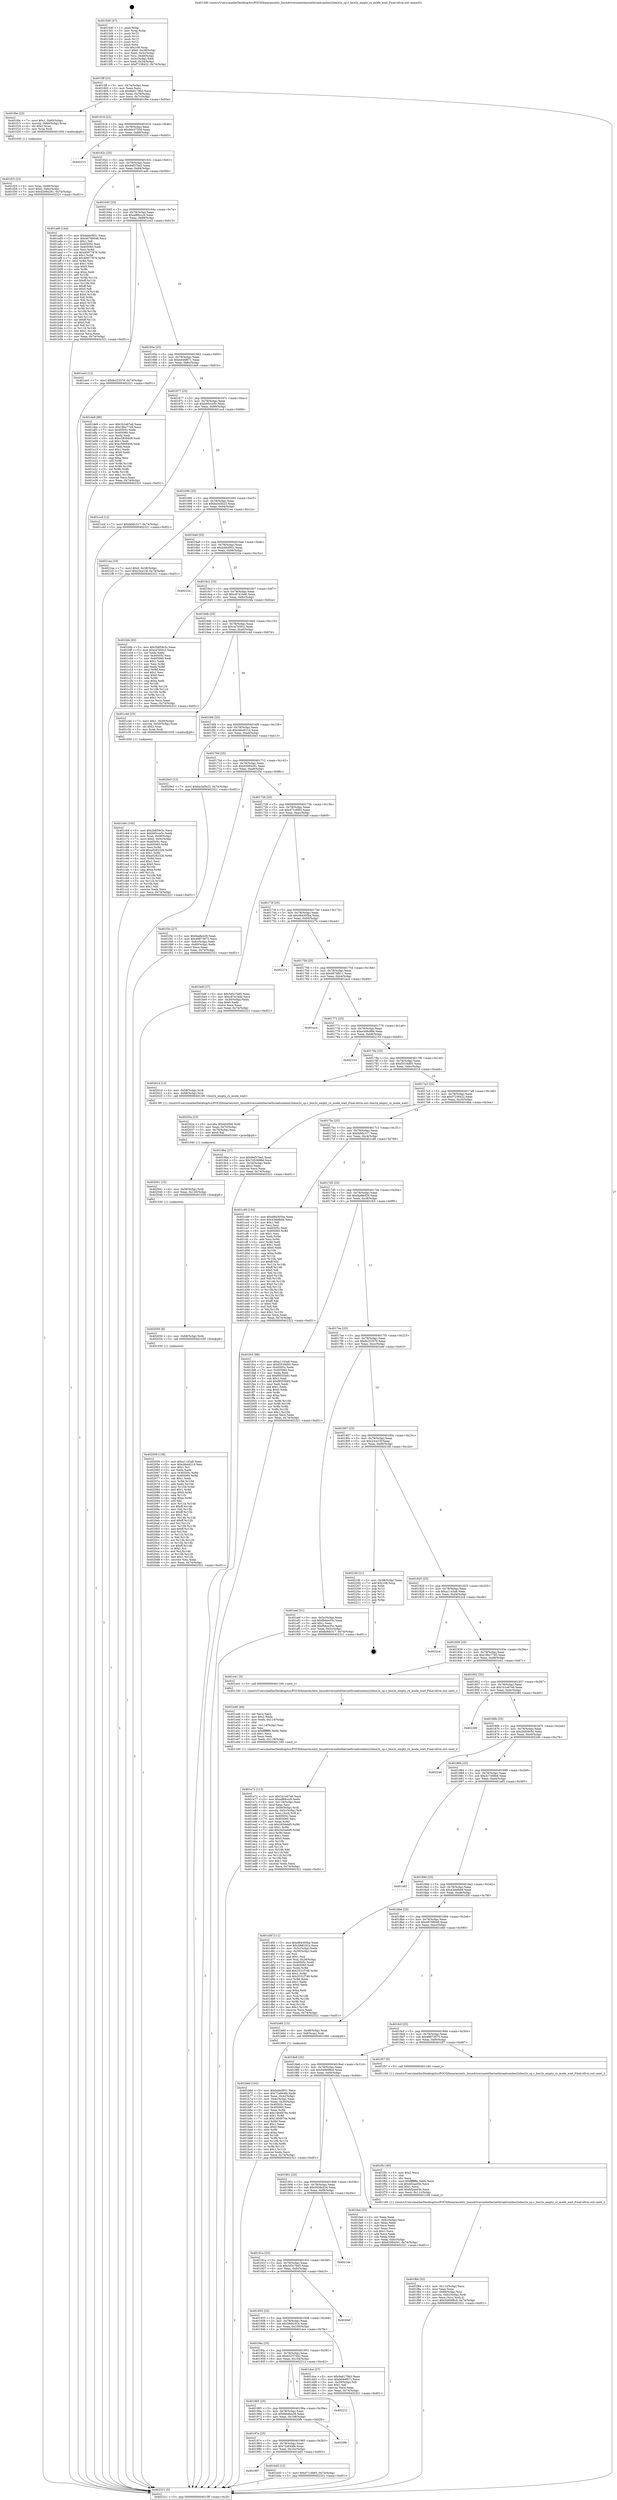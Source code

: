 digraph "0x4015d0" {
  label = "0x4015d0 (/mnt/c/Users/mathe/Desktop/tcc/POCII/binaries/extr_linuxdriversnetethernetbroadcombnx2xbnx2x_sp.c_bnx2x_empty_rx_mode_wait_Final-ollvm.out::main(0))"
  labelloc = "t"
  node[shape=record]

  Entry [label="",width=0.3,height=0.3,shape=circle,fillcolor=black,style=filled]
  "0x4015ff" [label="{
     0x4015ff [23]\l
     | [instrs]\l
     &nbsp;&nbsp;0x4015ff \<+3\>: mov -0x74(%rbp),%eax\l
     &nbsp;&nbsp;0x401602 \<+2\>: mov %eax,%ecx\l
     &nbsp;&nbsp;0x401604 \<+6\>: sub $0x9a6179b3,%ecx\l
     &nbsp;&nbsp;0x40160a \<+3\>: mov %eax,-0x78(%rbp)\l
     &nbsp;&nbsp;0x40160d \<+3\>: mov %ecx,-0x7c(%rbp)\l
     &nbsp;&nbsp;0x401610 \<+6\>: je 0000000000401f0e \<main+0x93e\>\l
  }"]
  "0x401f0e" [label="{
     0x401f0e [23]\l
     | [instrs]\l
     &nbsp;&nbsp;0x401f0e \<+7\>: movl $0x1,-0x60(%rbp)\l
     &nbsp;&nbsp;0x401f15 \<+4\>: movslq -0x60(%rbp),%rax\l
     &nbsp;&nbsp;0x401f19 \<+4\>: shl $0x2,%rax\l
     &nbsp;&nbsp;0x401f1d \<+3\>: mov %rax,%rdi\l
     &nbsp;&nbsp;0x401f20 \<+5\>: call 0000000000401050 \<malloc@plt\>\l
     | [calls]\l
     &nbsp;&nbsp;0x401050 \{1\} (unknown)\l
  }"]
  "0x401616" [label="{
     0x401616 [22]\l
     | [instrs]\l
     &nbsp;&nbsp;0x401616 \<+5\>: jmp 000000000040161b \<main+0x4b\>\l
     &nbsp;&nbsp;0x40161b \<+3\>: mov -0x78(%rbp),%eax\l
     &nbsp;&nbsp;0x40161e \<+5\>: sub $0x9dc57359,%eax\l
     &nbsp;&nbsp;0x401623 \<+3\>: mov %eax,-0x80(%rbp)\l
     &nbsp;&nbsp;0x401626 \<+6\>: je 0000000000402315 \<main+0xd45\>\l
  }"]
  Exit [label="",width=0.3,height=0.3,shape=circle,fillcolor=black,style=filled,peripheries=2]
  "0x402315" [label="{
     0x402315\l
  }", style=dashed]
  "0x40162c" [label="{
     0x40162c [25]\l
     | [instrs]\l
     &nbsp;&nbsp;0x40162c \<+5\>: jmp 0000000000401631 \<main+0x61\>\l
     &nbsp;&nbsp;0x401631 \<+3\>: mov -0x78(%rbp),%eax\l
     &nbsp;&nbsp;0x401634 \<+5\>: sub $0x9ef37ba2,%eax\l
     &nbsp;&nbsp;0x401639 \<+6\>: mov %eax,-0x84(%rbp)\l
     &nbsp;&nbsp;0x40163f \<+6\>: je 0000000000401ad0 \<main+0x500\>\l
  }"]
  "0x402059" [label="{
     0x402059 [138]\l
     | [instrs]\l
     &nbsp;&nbsp;0x402059 \<+5\>: mov $0xa1143a8,%eax\l
     &nbsp;&nbsp;0x40205e \<+5\>: mov $0xcbbd421d,%esi\l
     &nbsp;&nbsp;0x402063 \<+2\>: mov $0x1,%cl\l
     &nbsp;&nbsp;0x402065 \<+2\>: xor %edx,%edx\l
     &nbsp;&nbsp;0x402067 \<+8\>: mov 0x40505c,%r8d\l
     &nbsp;&nbsp;0x40206f \<+8\>: mov 0x405060,%r9d\l
     &nbsp;&nbsp;0x402077 \<+3\>: sub $0x1,%edx\l
     &nbsp;&nbsp;0x40207a \<+3\>: mov %r8d,%r10d\l
     &nbsp;&nbsp;0x40207d \<+3\>: add %edx,%r10d\l
     &nbsp;&nbsp;0x402080 \<+4\>: imul %r10d,%r8d\l
     &nbsp;&nbsp;0x402084 \<+4\>: and $0x1,%r8d\l
     &nbsp;&nbsp;0x402088 \<+4\>: cmp $0x0,%r8d\l
     &nbsp;&nbsp;0x40208c \<+4\>: sete %r11b\l
     &nbsp;&nbsp;0x402090 \<+4\>: cmp $0xa,%r9d\l
     &nbsp;&nbsp;0x402094 \<+3\>: setl %bl\l
     &nbsp;&nbsp;0x402097 \<+3\>: mov %r11b,%r14b\l
     &nbsp;&nbsp;0x40209a \<+4\>: xor $0xff,%r14b\l
     &nbsp;&nbsp;0x40209e \<+3\>: mov %bl,%r15b\l
     &nbsp;&nbsp;0x4020a1 \<+4\>: xor $0xff,%r15b\l
     &nbsp;&nbsp;0x4020a5 \<+3\>: xor $0x1,%cl\l
     &nbsp;&nbsp;0x4020a8 \<+3\>: mov %r14b,%r12b\l
     &nbsp;&nbsp;0x4020ab \<+4\>: and $0xff,%r12b\l
     &nbsp;&nbsp;0x4020af \<+3\>: and %cl,%r11b\l
     &nbsp;&nbsp;0x4020b2 \<+3\>: mov %r15b,%r13b\l
     &nbsp;&nbsp;0x4020b5 \<+4\>: and $0xff,%r13b\l
     &nbsp;&nbsp;0x4020b9 \<+2\>: and %cl,%bl\l
     &nbsp;&nbsp;0x4020bb \<+3\>: or %r11b,%r12b\l
     &nbsp;&nbsp;0x4020be \<+3\>: or %bl,%r13b\l
     &nbsp;&nbsp;0x4020c1 \<+3\>: xor %r13b,%r12b\l
     &nbsp;&nbsp;0x4020c4 \<+3\>: or %r15b,%r14b\l
     &nbsp;&nbsp;0x4020c7 \<+4\>: xor $0xff,%r14b\l
     &nbsp;&nbsp;0x4020cb \<+3\>: or $0x1,%cl\l
     &nbsp;&nbsp;0x4020ce \<+3\>: and %cl,%r14b\l
     &nbsp;&nbsp;0x4020d1 \<+3\>: or %r14b,%r12b\l
     &nbsp;&nbsp;0x4020d4 \<+4\>: test $0x1,%r12b\l
     &nbsp;&nbsp;0x4020d8 \<+3\>: cmovne %esi,%eax\l
     &nbsp;&nbsp;0x4020db \<+3\>: mov %eax,-0x74(%rbp)\l
     &nbsp;&nbsp;0x4020de \<+5\>: jmp 0000000000402321 \<main+0xd51\>\l
  }"]
  "0x401ad0" [label="{
     0x401ad0 [144]\l
     | [instrs]\l
     &nbsp;&nbsp;0x401ad0 \<+5\>: mov $0xbddcf931,%eax\l
     &nbsp;&nbsp;0x401ad5 \<+5\>: mov $0x46708048,%ecx\l
     &nbsp;&nbsp;0x401ada \<+2\>: mov $0x1,%dl\l
     &nbsp;&nbsp;0x401adc \<+7\>: mov 0x40505c,%esi\l
     &nbsp;&nbsp;0x401ae3 \<+7\>: mov 0x405060,%edi\l
     &nbsp;&nbsp;0x401aea \<+3\>: mov %esi,%r8d\l
     &nbsp;&nbsp;0x401aed \<+7\>: sub $0x40977876,%r8d\l
     &nbsp;&nbsp;0x401af4 \<+4\>: sub $0x1,%r8d\l
     &nbsp;&nbsp;0x401af8 \<+7\>: add $0x40977876,%r8d\l
     &nbsp;&nbsp;0x401aff \<+4\>: imul %r8d,%esi\l
     &nbsp;&nbsp;0x401b03 \<+3\>: and $0x1,%esi\l
     &nbsp;&nbsp;0x401b06 \<+3\>: cmp $0x0,%esi\l
     &nbsp;&nbsp;0x401b09 \<+4\>: sete %r9b\l
     &nbsp;&nbsp;0x401b0d \<+3\>: cmp $0xa,%edi\l
     &nbsp;&nbsp;0x401b10 \<+4\>: setl %r10b\l
     &nbsp;&nbsp;0x401b14 \<+3\>: mov %r9b,%r11b\l
     &nbsp;&nbsp;0x401b17 \<+4\>: xor $0xff,%r11b\l
     &nbsp;&nbsp;0x401b1b \<+3\>: mov %r10b,%bl\l
     &nbsp;&nbsp;0x401b1e \<+3\>: xor $0xff,%bl\l
     &nbsp;&nbsp;0x401b21 \<+3\>: xor $0x0,%dl\l
     &nbsp;&nbsp;0x401b24 \<+3\>: mov %r11b,%r14b\l
     &nbsp;&nbsp;0x401b27 \<+4\>: and $0x0,%r14b\l
     &nbsp;&nbsp;0x401b2b \<+3\>: and %dl,%r9b\l
     &nbsp;&nbsp;0x401b2e \<+3\>: mov %bl,%r15b\l
     &nbsp;&nbsp;0x401b31 \<+4\>: and $0x0,%r15b\l
     &nbsp;&nbsp;0x401b35 \<+3\>: and %dl,%r10b\l
     &nbsp;&nbsp;0x401b38 \<+3\>: or %r9b,%r14b\l
     &nbsp;&nbsp;0x401b3b \<+3\>: or %r10b,%r15b\l
     &nbsp;&nbsp;0x401b3e \<+3\>: xor %r15b,%r14b\l
     &nbsp;&nbsp;0x401b41 \<+3\>: or %bl,%r11b\l
     &nbsp;&nbsp;0x401b44 \<+4\>: xor $0xff,%r11b\l
     &nbsp;&nbsp;0x401b48 \<+3\>: or $0x0,%dl\l
     &nbsp;&nbsp;0x401b4b \<+3\>: and %dl,%r11b\l
     &nbsp;&nbsp;0x401b4e \<+3\>: or %r11b,%r14b\l
     &nbsp;&nbsp;0x401b51 \<+4\>: test $0x1,%r14b\l
     &nbsp;&nbsp;0x401b55 \<+3\>: cmovne %ecx,%eax\l
     &nbsp;&nbsp;0x401b58 \<+3\>: mov %eax,-0x74(%rbp)\l
     &nbsp;&nbsp;0x401b5b \<+5\>: jmp 0000000000402321 \<main+0xd51\>\l
  }"]
  "0x401645" [label="{
     0x401645 [25]\l
     | [instrs]\l
     &nbsp;&nbsp;0x401645 \<+5\>: jmp 000000000040164a \<main+0x7a\>\l
     &nbsp;&nbsp;0x40164a \<+3\>: mov -0x78(%rbp),%eax\l
     &nbsp;&nbsp;0x40164d \<+5\>: sub $0xaf89ccc9,%eax\l
     &nbsp;&nbsp;0x401652 \<+6\>: mov %eax,-0x88(%rbp)\l
     &nbsp;&nbsp;0x401658 \<+6\>: je 0000000000401ee3 \<main+0x913\>\l
  }"]
  "0x402050" [label="{
     0x402050 [9]\l
     | [instrs]\l
     &nbsp;&nbsp;0x402050 \<+4\>: mov -0x68(%rbp),%rdi\l
     &nbsp;&nbsp;0x402054 \<+5\>: call 0000000000401030 \<free@plt\>\l
     | [calls]\l
     &nbsp;&nbsp;0x401030 \{1\} (unknown)\l
  }"]
  "0x401ee3" [label="{
     0x401ee3 [12]\l
     | [instrs]\l
     &nbsp;&nbsp;0x401ee3 \<+7\>: movl $0xfe223579,-0x74(%rbp)\l
     &nbsp;&nbsp;0x401eea \<+5\>: jmp 0000000000402321 \<main+0xd51\>\l
  }"]
  "0x40165e" [label="{
     0x40165e [25]\l
     | [instrs]\l
     &nbsp;&nbsp;0x40165e \<+5\>: jmp 0000000000401663 \<main+0x93\>\l
     &nbsp;&nbsp;0x401663 \<+3\>: mov -0x78(%rbp),%eax\l
     &nbsp;&nbsp;0x401666 \<+5\>: sub $0xb044f071,%eax\l
     &nbsp;&nbsp;0x40166b \<+6\>: mov %eax,-0x8c(%rbp)\l
     &nbsp;&nbsp;0x401671 \<+6\>: je 0000000000401de9 \<main+0x819\>\l
  }"]
  "0x402041" [label="{
     0x402041 [15]\l
     | [instrs]\l
     &nbsp;&nbsp;0x402041 \<+4\>: mov -0x58(%rbp),%rdi\l
     &nbsp;&nbsp;0x402045 \<+6\>: mov %eax,-0x120(%rbp)\l
     &nbsp;&nbsp;0x40204b \<+5\>: call 0000000000401030 \<free@plt\>\l
     | [calls]\l
     &nbsp;&nbsp;0x401030 \{1\} (unknown)\l
  }"]
  "0x401de9" [label="{
     0x401de9 [88]\l
     | [instrs]\l
     &nbsp;&nbsp;0x401de9 \<+5\>: mov $0x1b1e67e6,%eax\l
     &nbsp;&nbsp;0x401dee \<+5\>: mov $0x18bc77d5,%ecx\l
     &nbsp;&nbsp;0x401df3 \<+7\>: mov 0x40505c,%edx\l
     &nbsp;&nbsp;0x401dfa \<+7\>: mov 0x405060,%esi\l
     &nbsp;&nbsp;0x401e01 \<+2\>: mov %edx,%edi\l
     &nbsp;&nbsp;0x401e03 \<+6\>: sub $0xc5809408,%edi\l
     &nbsp;&nbsp;0x401e09 \<+3\>: sub $0x1,%edi\l
     &nbsp;&nbsp;0x401e0c \<+6\>: add $0xc5809408,%edi\l
     &nbsp;&nbsp;0x401e12 \<+3\>: imul %edi,%edx\l
     &nbsp;&nbsp;0x401e15 \<+3\>: and $0x1,%edx\l
     &nbsp;&nbsp;0x401e18 \<+3\>: cmp $0x0,%edx\l
     &nbsp;&nbsp;0x401e1b \<+4\>: sete %r8b\l
     &nbsp;&nbsp;0x401e1f \<+3\>: cmp $0xa,%esi\l
     &nbsp;&nbsp;0x401e22 \<+4\>: setl %r9b\l
     &nbsp;&nbsp;0x401e26 \<+3\>: mov %r8b,%r10b\l
     &nbsp;&nbsp;0x401e29 \<+3\>: and %r9b,%r10b\l
     &nbsp;&nbsp;0x401e2c \<+3\>: xor %r9b,%r8b\l
     &nbsp;&nbsp;0x401e2f \<+3\>: or %r8b,%r10b\l
     &nbsp;&nbsp;0x401e32 \<+4\>: test $0x1,%r10b\l
     &nbsp;&nbsp;0x401e36 \<+3\>: cmovne %ecx,%eax\l
     &nbsp;&nbsp;0x401e39 \<+3\>: mov %eax,-0x74(%rbp)\l
     &nbsp;&nbsp;0x401e3c \<+5\>: jmp 0000000000402321 \<main+0xd51\>\l
  }"]
  "0x401677" [label="{
     0x401677 [25]\l
     | [instrs]\l
     &nbsp;&nbsp;0x401677 \<+5\>: jmp 000000000040167c \<main+0xac\>\l
     &nbsp;&nbsp;0x40167c \<+3\>: mov -0x78(%rbp),%eax\l
     &nbsp;&nbsp;0x40167f \<+5\>: sub $0xb95cce5c,%eax\l
     &nbsp;&nbsp;0x401684 \<+6\>: mov %eax,-0x90(%rbp)\l
     &nbsp;&nbsp;0x40168a \<+6\>: je 0000000000401ccd \<main+0x6fd\>\l
  }"]
  "0x40202a" [label="{
     0x40202a [23]\l
     | [instrs]\l
     &nbsp;&nbsp;0x40202a \<+10\>: movabs $0x4030b6,%rdi\l
     &nbsp;&nbsp;0x402034 \<+3\>: mov %eax,-0x70(%rbp)\l
     &nbsp;&nbsp;0x402037 \<+3\>: mov -0x70(%rbp),%esi\l
     &nbsp;&nbsp;0x40203a \<+2\>: mov $0x0,%al\l
     &nbsp;&nbsp;0x40203c \<+5\>: call 0000000000401040 \<printf@plt\>\l
     | [calls]\l
     &nbsp;&nbsp;0x401040 \{1\} (unknown)\l
  }"]
  "0x401ccd" [label="{
     0x401ccd [12]\l
     | [instrs]\l
     &nbsp;&nbsp;0x401ccd \<+7\>: movl $0xfa9dc317,-0x74(%rbp)\l
     &nbsp;&nbsp;0x401cd4 \<+5\>: jmp 0000000000402321 \<main+0xd51\>\l
  }"]
  "0x401690" [label="{
     0x401690 [25]\l
     | [instrs]\l
     &nbsp;&nbsp;0x401690 \<+5\>: jmp 0000000000401695 \<main+0xc5\>\l
     &nbsp;&nbsp;0x401695 \<+3\>: mov -0x78(%rbp),%eax\l
     &nbsp;&nbsp;0x401698 \<+5\>: sub $0xba3a5b23,%eax\l
     &nbsp;&nbsp;0x40169d \<+6\>: mov %eax,-0x94(%rbp)\l
     &nbsp;&nbsp;0x4016a3 \<+6\>: je 00000000004021ea \<main+0xc1a\>\l
  }"]
  "0x401f84" [label="{
     0x401f84 [32]\l
     | [instrs]\l
     &nbsp;&nbsp;0x401f84 \<+6\>: mov -0x11c(%rbp),%ecx\l
     &nbsp;&nbsp;0x401f8a \<+3\>: imul %eax,%ecx\l
     &nbsp;&nbsp;0x401f8d \<+4\>: mov -0x68(%rbp),%rsi\l
     &nbsp;&nbsp;0x401f91 \<+4\>: movslq -0x6c(%rbp),%rdi\l
     &nbsp;&nbsp;0x401f95 \<+3\>: mov %ecx,(%rsi,%rdi,4)\l
     &nbsp;&nbsp;0x401f98 \<+7\>: movl $0x549098c9,-0x74(%rbp)\l
     &nbsp;&nbsp;0x401f9f \<+5\>: jmp 0000000000402321 \<main+0xd51\>\l
  }"]
  "0x4021ea" [label="{
     0x4021ea [19]\l
     | [instrs]\l
     &nbsp;&nbsp;0x4021ea \<+7\>: movl $0x0,-0x38(%rbp)\l
     &nbsp;&nbsp;0x4021f1 \<+7\>: movl $0x23ce15f,-0x74(%rbp)\l
     &nbsp;&nbsp;0x4021f8 \<+5\>: jmp 0000000000402321 \<main+0xd51\>\l
  }"]
  "0x4016a9" [label="{
     0x4016a9 [25]\l
     | [instrs]\l
     &nbsp;&nbsp;0x4016a9 \<+5\>: jmp 00000000004016ae \<main+0xde\>\l
     &nbsp;&nbsp;0x4016ae \<+3\>: mov -0x78(%rbp),%eax\l
     &nbsp;&nbsp;0x4016b1 \<+5\>: sub $0xbddcf931,%eax\l
     &nbsp;&nbsp;0x4016b6 \<+6\>: mov %eax,-0x98(%rbp)\l
     &nbsp;&nbsp;0x4016bc \<+6\>: je 000000000040222a \<main+0xc5a\>\l
  }"]
  "0x401f5c" [label="{
     0x401f5c [40]\l
     | [instrs]\l
     &nbsp;&nbsp;0x401f5c \<+5\>: mov $0x2,%ecx\l
     &nbsp;&nbsp;0x401f61 \<+1\>: cltd\l
     &nbsp;&nbsp;0x401f62 \<+2\>: idiv %ecx\l
     &nbsp;&nbsp;0x401f64 \<+6\>: imul $0xfffffffe,%edx,%ecx\l
     &nbsp;&nbsp;0x401f6a \<+6\>: sub $0xbf2aa03b,%ecx\l
     &nbsp;&nbsp;0x401f70 \<+3\>: add $0x1,%ecx\l
     &nbsp;&nbsp;0x401f73 \<+6\>: add $0xbf2aa03b,%ecx\l
     &nbsp;&nbsp;0x401f79 \<+6\>: mov %ecx,-0x11c(%rbp)\l
     &nbsp;&nbsp;0x401f7f \<+5\>: call 0000000000401160 \<next_i\>\l
     | [calls]\l
     &nbsp;&nbsp;0x401160 \{1\} (/mnt/c/Users/mathe/Desktop/tcc/POCII/binaries/extr_linuxdriversnetethernetbroadcombnx2xbnx2x_sp.c_bnx2x_empty_rx_mode_wait_Final-ollvm.out::next_i)\l
  }"]
  "0x40222a" [label="{
     0x40222a\l
  }", style=dashed]
  "0x4016c2" [label="{
     0x4016c2 [25]\l
     | [instrs]\l
     &nbsp;&nbsp;0x4016c2 \<+5\>: jmp 00000000004016c7 \<main+0xf7\>\l
     &nbsp;&nbsp;0x4016c7 \<+3\>: mov -0x78(%rbp),%eax\l
     &nbsp;&nbsp;0x4016ca \<+5\>: sub $0xc8741bd0,%eax\l
     &nbsp;&nbsp;0x4016cf \<+6\>: mov %eax,-0x9c(%rbp)\l
     &nbsp;&nbsp;0x4016d5 \<+6\>: je 0000000000401bfa \<main+0x62a\>\l
  }"]
  "0x401f25" [label="{
     0x401f25 [23]\l
     | [instrs]\l
     &nbsp;&nbsp;0x401f25 \<+4\>: mov %rax,-0x68(%rbp)\l
     &nbsp;&nbsp;0x401f29 \<+7\>: movl $0x0,-0x6c(%rbp)\l
     &nbsp;&nbsp;0x401f30 \<+7\>: movl $0xd2084291,-0x74(%rbp)\l
     &nbsp;&nbsp;0x401f37 \<+5\>: jmp 0000000000402321 \<main+0xd51\>\l
  }"]
  "0x401bfa" [label="{
     0x401bfa [83]\l
     | [instrs]\l
     &nbsp;&nbsp;0x401bfa \<+5\>: mov $0x2b859c5c,%eax\l
     &nbsp;&nbsp;0x401bff \<+5\>: mov $0xca7b5fc2,%ecx\l
     &nbsp;&nbsp;0x401c04 \<+2\>: xor %edx,%edx\l
     &nbsp;&nbsp;0x401c06 \<+7\>: mov 0x40505c,%esi\l
     &nbsp;&nbsp;0x401c0d \<+7\>: mov 0x405060,%edi\l
     &nbsp;&nbsp;0x401c14 \<+3\>: sub $0x1,%edx\l
     &nbsp;&nbsp;0x401c17 \<+3\>: mov %esi,%r8d\l
     &nbsp;&nbsp;0x401c1a \<+3\>: add %edx,%r8d\l
     &nbsp;&nbsp;0x401c1d \<+4\>: imul %r8d,%esi\l
     &nbsp;&nbsp;0x401c21 \<+3\>: and $0x1,%esi\l
     &nbsp;&nbsp;0x401c24 \<+3\>: cmp $0x0,%esi\l
     &nbsp;&nbsp;0x401c27 \<+4\>: sete %r9b\l
     &nbsp;&nbsp;0x401c2b \<+3\>: cmp $0xa,%edi\l
     &nbsp;&nbsp;0x401c2e \<+4\>: setl %r10b\l
     &nbsp;&nbsp;0x401c32 \<+3\>: mov %r9b,%r11b\l
     &nbsp;&nbsp;0x401c35 \<+3\>: and %r10b,%r11b\l
     &nbsp;&nbsp;0x401c38 \<+3\>: xor %r10b,%r9b\l
     &nbsp;&nbsp;0x401c3b \<+3\>: or %r9b,%r11b\l
     &nbsp;&nbsp;0x401c3e \<+4\>: test $0x1,%r11b\l
     &nbsp;&nbsp;0x401c42 \<+3\>: cmovne %ecx,%eax\l
     &nbsp;&nbsp;0x401c45 \<+3\>: mov %eax,-0x74(%rbp)\l
     &nbsp;&nbsp;0x401c48 \<+5\>: jmp 0000000000402321 \<main+0xd51\>\l
  }"]
  "0x4016db" [label="{
     0x4016db [25]\l
     | [instrs]\l
     &nbsp;&nbsp;0x4016db \<+5\>: jmp 00000000004016e0 \<main+0x110\>\l
     &nbsp;&nbsp;0x4016e0 \<+3\>: mov -0x78(%rbp),%eax\l
     &nbsp;&nbsp;0x4016e3 \<+5\>: sub $0xca7b5fc2,%eax\l
     &nbsp;&nbsp;0x4016e8 \<+6\>: mov %eax,-0xa0(%rbp)\l
     &nbsp;&nbsp;0x4016ee \<+6\>: je 0000000000401c4d \<main+0x67d\>\l
  }"]
  "0x401e72" [label="{
     0x401e72 [113]\l
     | [instrs]\l
     &nbsp;&nbsp;0x401e72 \<+5\>: mov $0x1b1e67e6,%ecx\l
     &nbsp;&nbsp;0x401e77 \<+5\>: mov $0xaf89ccc9,%edx\l
     &nbsp;&nbsp;0x401e7c \<+6\>: mov -0x118(%rbp),%esi\l
     &nbsp;&nbsp;0x401e82 \<+3\>: imul %eax,%esi\l
     &nbsp;&nbsp;0x401e85 \<+4\>: mov -0x58(%rbp),%rdi\l
     &nbsp;&nbsp;0x401e89 \<+4\>: movslq -0x5c(%rbp),%r8\l
     &nbsp;&nbsp;0x401e8d \<+4\>: mov %esi,(%rdi,%r8,4)\l
     &nbsp;&nbsp;0x401e91 \<+7\>: mov 0x40505c,%eax\l
     &nbsp;&nbsp;0x401e98 \<+7\>: mov 0x405060,%esi\l
     &nbsp;&nbsp;0x401e9f \<+3\>: mov %eax,%r9d\l
     &nbsp;&nbsp;0x401ea2 \<+7\>: sub $0x3454ebf0,%r9d\l
     &nbsp;&nbsp;0x401ea9 \<+4\>: sub $0x1,%r9d\l
     &nbsp;&nbsp;0x401ead \<+7\>: add $0x3454ebf0,%r9d\l
     &nbsp;&nbsp;0x401eb4 \<+4\>: imul %r9d,%eax\l
     &nbsp;&nbsp;0x401eb8 \<+3\>: and $0x1,%eax\l
     &nbsp;&nbsp;0x401ebb \<+3\>: cmp $0x0,%eax\l
     &nbsp;&nbsp;0x401ebe \<+4\>: sete %r10b\l
     &nbsp;&nbsp;0x401ec2 \<+3\>: cmp $0xa,%esi\l
     &nbsp;&nbsp;0x401ec5 \<+4\>: setl %r11b\l
     &nbsp;&nbsp;0x401ec9 \<+3\>: mov %r10b,%bl\l
     &nbsp;&nbsp;0x401ecc \<+3\>: and %r11b,%bl\l
     &nbsp;&nbsp;0x401ecf \<+3\>: xor %r11b,%r10b\l
     &nbsp;&nbsp;0x401ed2 \<+3\>: or %r10b,%bl\l
     &nbsp;&nbsp;0x401ed5 \<+3\>: test $0x1,%bl\l
     &nbsp;&nbsp;0x401ed8 \<+3\>: cmovne %edx,%ecx\l
     &nbsp;&nbsp;0x401edb \<+3\>: mov %ecx,-0x74(%rbp)\l
     &nbsp;&nbsp;0x401ede \<+5\>: jmp 0000000000402321 \<main+0xd51\>\l
  }"]
  "0x401c4d" [label="{
     0x401c4d [23]\l
     | [instrs]\l
     &nbsp;&nbsp;0x401c4d \<+7\>: movl $0x1,-0x50(%rbp)\l
     &nbsp;&nbsp;0x401c54 \<+4\>: movslq -0x50(%rbp),%rax\l
     &nbsp;&nbsp;0x401c58 \<+4\>: shl $0x2,%rax\l
     &nbsp;&nbsp;0x401c5c \<+3\>: mov %rax,%rdi\l
     &nbsp;&nbsp;0x401c5f \<+5\>: call 0000000000401050 \<malloc@plt\>\l
     | [calls]\l
     &nbsp;&nbsp;0x401050 \{1\} (unknown)\l
  }"]
  "0x4016f4" [label="{
     0x4016f4 [25]\l
     | [instrs]\l
     &nbsp;&nbsp;0x4016f4 \<+5\>: jmp 00000000004016f9 \<main+0x129\>\l
     &nbsp;&nbsp;0x4016f9 \<+3\>: mov -0x78(%rbp),%eax\l
     &nbsp;&nbsp;0x4016fc \<+5\>: sub $0xcbbd421d,%eax\l
     &nbsp;&nbsp;0x401701 \<+6\>: mov %eax,-0xa4(%rbp)\l
     &nbsp;&nbsp;0x401707 \<+6\>: je 00000000004020e3 \<main+0xb13\>\l
  }"]
  "0x401e46" [label="{
     0x401e46 [44]\l
     | [instrs]\l
     &nbsp;&nbsp;0x401e46 \<+2\>: xor %ecx,%ecx\l
     &nbsp;&nbsp;0x401e48 \<+5\>: mov $0x2,%edx\l
     &nbsp;&nbsp;0x401e4d \<+6\>: mov %edx,-0x114(%rbp)\l
     &nbsp;&nbsp;0x401e53 \<+1\>: cltd\l
     &nbsp;&nbsp;0x401e54 \<+6\>: mov -0x114(%rbp),%esi\l
     &nbsp;&nbsp;0x401e5a \<+2\>: idiv %esi\l
     &nbsp;&nbsp;0x401e5c \<+6\>: imul $0xfffffffe,%edx,%edx\l
     &nbsp;&nbsp;0x401e62 \<+3\>: sub $0x1,%ecx\l
     &nbsp;&nbsp;0x401e65 \<+2\>: sub %ecx,%edx\l
     &nbsp;&nbsp;0x401e67 \<+6\>: mov %edx,-0x118(%rbp)\l
     &nbsp;&nbsp;0x401e6d \<+5\>: call 0000000000401160 \<next_i\>\l
     | [calls]\l
     &nbsp;&nbsp;0x401160 \{1\} (/mnt/c/Users/mathe/Desktop/tcc/POCII/binaries/extr_linuxdriversnetethernetbroadcombnx2xbnx2x_sp.c_bnx2x_empty_rx_mode_wait_Final-ollvm.out::next_i)\l
  }"]
  "0x4020e3" [label="{
     0x4020e3 [12]\l
     | [instrs]\l
     &nbsp;&nbsp;0x4020e3 \<+7\>: movl $0xba3a5b23,-0x74(%rbp)\l
     &nbsp;&nbsp;0x4020ea \<+5\>: jmp 0000000000402321 \<main+0xd51\>\l
  }"]
  "0x40170d" [label="{
     0x40170d [25]\l
     | [instrs]\l
     &nbsp;&nbsp;0x40170d \<+5\>: jmp 0000000000401712 \<main+0x142\>\l
     &nbsp;&nbsp;0x401712 \<+3\>: mov -0x78(%rbp),%eax\l
     &nbsp;&nbsp;0x401715 \<+5\>: sub $0xd2084291,%eax\l
     &nbsp;&nbsp;0x40171a \<+6\>: mov %eax,-0xa8(%rbp)\l
     &nbsp;&nbsp;0x401720 \<+6\>: je 0000000000401f3c \<main+0x96c\>\l
  }"]
  "0x401c64" [label="{
     0x401c64 [105]\l
     | [instrs]\l
     &nbsp;&nbsp;0x401c64 \<+5\>: mov $0x2b859c5c,%ecx\l
     &nbsp;&nbsp;0x401c69 \<+5\>: mov $0xb95cce5c,%edx\l
     &nbsp;&nbsp;0x401c6e \<+4\>: mov %rax,-0x58(%rbp)\l
     &nbsp;&nbsp;0x401c72 \<+7\>: movl $0x0,-0x5c(%rbp)\l
     &nbsp;&nbsp;0x401c79 \<+7\>: mov 0x40505c,%esi\l
     &nbsp;&nbsp;0x401c80 \<+8\>: mov 0x405060,%r8d\l
     &nbsp;&nbsp;0x401c88 \<+3\>: mov %esi,%r9d\l
     &nbsp;&nbsp;0x401c8b \<+7\>: add $0xa0282326,%r9d\l
     &nbsp;&nbsp;0x401c92 \<+4\>: sub $0x1,%r9d\l
     &nbsp;&nbsp;0x401c96 \<+7\>: sub $0xa0282326,%r9d\l
     &nbsp;&nbsp;0x401c9d \<+4\>: imul %r9d,%esi\l
     &nbsp;&nbsp;0x401ca1 \<+3\>: and $0x1,%esi\l
     &nbsp;&nbsp;0x401ca4 \<+3\>: cmp $0x0,%esi\l
     &nbsp;&nbsp;0x401ca7 \<+4\>: sete %r10b\l
     &nbsp;&nbsp;0x401cab \<+4\>: cmp $0xa,%r8d\l
     &nbsp;&nbsp;0x401caf \<+4\>: setl %r11b\l
     &nbsp;&nbsp;0x401cb3 \<+3\>: mov %r10b,%bl\l
     &nbsp;&nbsp;0x401cb6 \<+3\>: and %r11b,%bl\l
     &nbsp;&nbsp;0x401cb9 \<+3\>: xor %r11b,%r10b\l
     &nbsp;&nbsp;0x401cbc \<+3\>: or %r10b,%bl\l
     &nbsp;&nbsp;0x401cbf \<+3\>: test $0x1,%bl\l
     &nbsp;&nbsp;0x401cc2 \<+3\>: cmovne %edx,%ecx\l
     &nbsp;&nbsp;0x401cc5 \<+3\>: mov %ecx,-0x74(%rbp)\l
     &nbsp;&nbsp;0x401cc8 \<+5\>: jmp 0000000000402321 \<main+0xd51\>\l
  }"]
  "0x401f3c" [label="{
     0x401f3c [27]\l
     | [instrs]\l
     &nbsp;&nbsp;0x401f3c \<+5\>: mov $0xfaa8e429,%eax\l
     &nbsp;&nbsp;0x401f41 \<+5\>: mov $0x48873675,%ecx\l
     &nbsp;&nbsp;0x401f46 \<+3\>: mov -0x6c(%rbp),%edx\l
     &nbsp;&nbsp;0x401f49 \<+3\>: cmp -0x60(%rbp),%edx\l
     &nbsp;&nbsp;0x401f4c \<+3\>: cmovl %ecx,%eax\l
     &nbsp;&nbsp;0x401f4f \<+3\>: mov %eax,-0x74(%rbp)\l
     &nbsp;&nbsp;0x401f52 \<+5\>: jmp 0000000000402321 \<main+0xd51\>\l
  }"]
  "0x401726" [label="{
     0x401726 [25]\l
     | [instrs]\l
     &nbsp;&nbsp;0x401726 \<+5\>: jmp 000000000040172b \<main+0x15b\>\l
     &nbsp;&nbsp;0x40172b \<+3\>: mov -0x78(%rbp),%eax\l
     &nbsp;&nbsp;0x40172e \<+5\>: sub $0xd71cfd65,%eax\l
     &nbsp;&nbsp;0x401733 \<+6\>: mov %eax,-0xac(%rbp)\l
     &nbsp;&nbsp;0x401739 \<+6\>: je 0000000000401bdf \<main+0x60f\>\l
  }"]
  "0x401997" [label="{
     0x401997\l
  }", style=dashed]
  "0x401bdf" [label="{
     0x401bdf [27]\l
     | [instrs]\l
     &nbsp;&nbsp;0x401bdf \<+5\>: mov $0x5d5c7b65,%eax\l
     &nbsp;&nbsp;0x401be4 \<+5\>: mov $0xc8741bd0,%ecx\l
     &nbsp;&nbsp;0x401be9 \<+3\>: mov -0x30(%rbp),%edx\l
     &nbsp;&nbsp;0x401bec \<+3\>: cmp $0x0,%edx\l
     &nbsp;&nbsp;0x401bef \<+3\>: cmove %ecx,%eax\l
     &nbsp;&nbsp;0x401bf2 \<+3\>: mov %eax,-0x74(%rbp)\l
     &nbsp;&nbsp;0x401bf5 \<+5\>: jmp 0000000000402321 \<main+0xd51\>\l
  }"]
  "0x40173f" [label="{
     0x40173f [25]\l
     | [instrs]\l
     &nbsp;&nbsp;0x40173f \<+5\>: jmp 0000000000401744 \<main+0x174\>\l
     &nbsp;&nbsp;0x401744 \<+3\>: mov -0x78(%rbp),%eax\l
     &nbsp;&nbsp;0x401747 \<+5\>: sub $0xd84305ba,%eax\l
     &nbsp;&nbsp;0x40174c \<+6\>: mov %eax,-0xb0(%rbp)\l
     &nbsp;&nbsp;0x401752 \<+6\>: je 0000000000402274 \<main+0xca4\>\l
  }"]
  "0x401bd3" [label="{
     0x401bd3 [12]\l
     | [instrs]\l
     &nbsp;&nbsp;0x401bd3 \<+7\>: movl $0xd71cfd65,-0x74(%rbp)\l
     &nbsp;&nbsp;0x401bda \<+5\>: jmp 0000000000402321 \<main+0xd51\>\l
  }"]
  "0x402274" [label="{
     0x402274\l
  }", style=dashed]
  "0x401758" [label="{
     0x401758 [25]\l
     | [instrs]\l
     &nbsp;&nbsp;0x401758 \<+5\>: jmp 000000000040175d \<main+0x18d\>\l
     &nbsp;&nbsp;0x40175d \<+3\>: mov -0x78(%rbp),%eax\l
     &nbsp;&nbsp;0x401760 \<+5\>: sub $0xd874fb11,%eax\l
     &nbsp;&nbsp;0x401765 \<+6\>: mov %eax,-0xb4(%rbp)\l
     &nbsp;&nbsp;0x40176b \<+6\>: je 0000000000401ac4 \<main+0x4f4\>\l
  }"]
  "0x40197e" [label="{
     0x40197e [25]\l
     | [instrs]\l
     &nbsp;&nbsp;0x40197e \<+5\>: jmp 0000000000401983 \<main+0x3b3\>\l
     &nbsp;&nbsp;0x401983 \<+3\>: mov -0x78(%rbp),%eax\l
     &nbsp;&nbsp;0x401986 \<+5\>: sub $0x72a644fe,%eax\l
     &nbsp;&nbsp;0x40198b \<+6\>: mov %eax,-0x10c(%rbp)\l
     &nbsp;&nbsp;0x401991 \<+6\>: je 0000000000401bd3 \<main+0x603\>\l
  }"]
  "0x401ac4" [label="{
     0x401ac4\l
  }", style=dashed]
  "0x401771" [label="{
     0x401771 [25]\l
     | [instrs]\l
     &nbsp;&nbsp;0x401771 \<+5\>: jmp 0000000000401776 \<main+0x1a6\>\l
     &nbsp;&nbsp;0x401776 \<+3\>: mov -0x78(%rbp),%eax\l
     &nbsp;&nbsp;0x401779 \<+5\>: sub $0xe3d9c866,%eax\l
     &nbsp;&nbsp;0x40177e \<+6\>: mov %eax,-0xb8(%rbp)\l
     &nbsp;&nbsp;0x401784 \<+6\>: je 0000000000402153 \<main+0xb83\>\l
  }"]
  "0x4020fb" [label="{
     0x4020fb\l
  }", style=dashed]
  "0x402153" [label="{
     0x402153\l
  }", style=dashed]
  "0x40178a" [label="{
     0x40178a [25]\l
     | [instrs]\l
     &nbsp;&nbsp;0x40178a \<+5\>: jmp 000000000040178f \<main+0x1bf\>\l
     &nbsp;&nbsp;0x40178f \<+3\>: mov -0x78(%rbp),%eax\l
     &nbsp;&nbsp;0x401792 \<+5\>: sub $0xf3534d93,%eax\l
     &nbsp;&nbsp;0x401797 \<+6\>: mov %eax,-0xbc(%rbp)\l
     &nbsp;&nbsp;0x40179d \<+6\>: je 000000000040201d \<main+0xa4d\>\l
  }"]
  "0x401965" [label="{
     0x401965 [25]\l
     | [instrs]\l
     &nbsp;&nbsp;0x401965 \<+5\>: jmp 000000000040196a \<main+0x39a\>\l
     &nbsp;&nbsp;0x40196a \<+3\>: mov -0x78(%rbp),%eax\l
     &nbsp;&nbsp;0x40196d \<+5\>: sub $0x6ee8ea39,%eax\l
     &nbsp;&nbsp;0x401972 \<+6\>: mov %eax,-0x108(%rbp)\l
     &nbsp;&nbsp;0x401978 \<+6\>: je 00000000004020fb \<main+0xb2b\>\l
  }"]
  "0x40201d" [label="{
     0x40201d [13]\l
     | [instrs]\l
     &nbsp;&nbsp;0x40201d \<+4\>: mov -0x58(%rbp),%rdi\l
     &nbsp;&nbsp;0x402021 \<+4\>: mov -0x68(%rbp),%rsi\l
     &nbsp;&nbsp;0x402025 \<+5\>: call 00000000004013f0 \<bnx2x_empty_rx_mode_wait\>\l
     | [calls]\l
     &nbsp;&nbsp;0x4013f0 \{1\} (/mnt/c/Users/mathe/Desktop/tcc/POCII/binaries/extr_linuxdriversnetethernetbroadcombnx2xbnx2x_sp.c_bnx2x_empty_rx_mode_wait_Final-ollvm.out::bnx2x_empty_rx_mode_wait)\l
  }"]
  "0x4017a3" [label="{
     0x4017a3 [25]\l
     | [instrs]\l
     &nbsp;&nbsp;0x4017a3 \<+5\>: jmp 00000000004017a8 \<main+0x1d8\>\l
     &nbsp;&nbsp;0x4017a8 \<+3\>: mov -0x78(%rbp),%eax\l
     &nbsp;&nbsp;0x4017ab \<+5\>: sub $0xf7238422,%eax\l
     &nbsp;&nbsp;0x4017b0 \<+6\>: mov %eax,-0xc0(%rbp)\l
     &nbsp;&nbsp;0x4017b6 \<+6\>: je 00000000004019ba \<main+0x3ea\>\l
  }"]
  "0x402212" [label="{
     0x402212\l
  }", style=dashed]
  "0x4019ba" [label="{
     0x4019ba [27]\l
     | [instrs]\l
     &nbsp;&nbsp;0x4019ba \<+5\>: mov $0x9ef37ba2,%eax\l
     &nbsp;&nbsp;0x4019bf \<+5\>: mov $0x7d53698d,%ecx\l
     &nbsp;&nbsp;0x4019c4 \<+3\>: mov -0x34(%rbp),%edx\l
     &nbsp;&nbsp;0x4019c7 \<+3\>: cmp $0x2,%edx\l
     &nbsp;&nbsp;0x4019ca \<+3\>: cmovne %ecx,%eax\l
     &nbsp;&nbsp;0x4019cd \<+3\>: mov %eax,-0x74(%rbp)\l
     &nbsp;&nbsp;0x4019d0 \<+5\>: jmp 0000000000402321 \<main+0xd51\>\l
  }"]
  "0x4017bc" [label="{
     0x4017bc [25]\l
     | [instrs]\l
     &nbsp;&nbsp;0x4017bc \<+5\>: jmp 00000000004017c1 \<main+0x1f1\>\l
     &nbsp;&nbsp;0x4017c1 \<+3\>: mov -0x78(%rbp),%eax\l
     &nbsp;&nbsp;0x4017c4 \<+5\>: sub $0xfa9dc317,%eax\l
     &nbsp;&nbsp;0x4017c9 \<+6\>: mov %eax,-0xc4(%rbp)\l
     &nbsp;&nbsp;0x4017cf \<+6\>: je 0000000000401cd9 \<main+0x709\>\l
  }"]
  "0x402321" [label="{
     0x402321 [5]\l
     | [instrs]\l
     &nbsp;&nbsp;0x402321 \<+5\>: jmp 00000000004015ff \<main+0x2f\>\l
  }"]
  "0x4015d0" [label="{
     0x4015d0 [47]\l
     | [instrs]\l
     &nbsp;&nbsp;0x4015d0 \<+1\>: push %rbp\l
     &nbsp;&nbsp;0x4015d1 \<+3\>: mov %rsp,%rbp\l
     &nbsp;&nbsp;0x4015d4 \<+2\>: push %r15\l
     &nbsp;&nbsp;0x4015d6 \<+2\>: push %r14\l
     &nbsp;&nbsp;0x4015d8 \<+2\>: push %r13\l
     &nbsp;&nbsp;0x4015da \<+2\>: push %r12\l
     &nbsp;&nbsp;0x4015dc \<+1\>: push %rbx\l
     &nbsp;&nbsp;0x4015dd \<+7\>: sub $0x108,%rsp\l
     &nbsp;&nbsp;0x4015e4 \<+7\>: movl $0x0,-0x38(%rbp)\l
     &nbsp;&nbsp;0x4015eb \<+3\>: mov %edi,-0x3c(%rbp)\l
     &nbsp;&nbsp;0x4015ee \<+4\>: mov %rsi,-0x48(%rbp)\l
     &nbsp;&nbsp;0x4015f2 \<+3\>: mov -0x3c(%rbp),%edi\l
     &nbsp;&nbsp;0x4015f5 \<+3\>: mov %edi,-0x34(%rbp)\l
     &nbsp;&nbsp;0x4015f8 \<+7\>: movl $0xf7238422,-0x74(%rbp)\l
  }"]
  "0x40194c" [label="{
     0x40194c [25]\l
     | [instrs]\l
     &nbsp;&nbsp;0x40194c \<+5\>: jmp 0000000000401951 \<main+0x381\>\l
     &nbsp;&nbsp;0x401951 \<+3\>: mov -0x78(%rbp),%eax\l
     &nbsp;&nbsp;0x401954 \<+5\>: sub $0x63237442,%eax\l
     &nbsp;&nbsp;0x401959 \<+6\>: mov %eax,-0x104(%rbp)\l
     &nbsp;&nbsp;0x40195f \<+6\>: je 0000000000402212 \<main+0xc42\>\l
  }"]
  "0x401cd9" [label="{
     0x401cd9 [134]\l
     | [instrs]\l
     &nbsp;&nbsp;0x401cd9 \<+5\>: mov $0xd84305ba,%eax\l
     &nbsp;&nbsp;0x401cde \<+5\>: mov $0x43ebfbb9,%ecx\l
     &nbsp;&nbsp;0x401ce3 \<+2\>: mov $0x1,%dl\l
     &nbsp;&nbsp;0x401ce5 \<+2\>: xor %esi,%esi\l
     &nbsp;&nbsp;0x401ce7 \<+7\>: mov 0x40505c,%edi\l
     &nbsp;&nbsp;0x401cee \<+8\>: mov 0x405060,%r8d\l
     &nbsp;&nbsp;0x401cf6 \<+3\>: sub $0x1,%esi\l
     &nbsp;&nbsp;0x401cf9 \<+3\>: mov %edi,%r9d\l
     &nbsp;&nbsp;0x401cfc \<+3\>: add %esi,%r9d\l
     &nbsp;&nbsp;0x401cff \<+4\>: imul %r9d,%edi\l
     &nbsp;&nbsp;0x401d03 \<+3\>: and $0x1,%edi\l
     &nbsp;&nbsp;0x401d06 \<+3\>: cmp $0x0,%edi\l
     &nbsp;&nbsp;0x401d09 \<+4\>: sete %r10b\l
     &nbsp;&nbsp;0x401d0d \<+4\>: cmp $0xa,%r8d\l
     &nbsp;&nbsp;0x401d11 \<+4\>: setl %r11b\l
     &nbsp;&nbsp;0x401d15 \<+3\>: mov %r10b,%bl\l
     &nbsp;&nbsp;0x401d18 \<+3\>: xor $0xff,%bl\l
     &nbsp;&nbsp;0x401d1b \<+3\>: mov %r11b,%r14b\l
     &nbsp;&nbsp;0x401d1e \<+4\>: xor $0xff,%r14b\l
     &nbsp;&nbsp;0x401d22 \<+3\>: xor $0x0,%dl\l
     &nbsp;&nbsp;0x401d25 \<+3\>: mov %bl,%r15b\l
     &nbsp;&nbsp;0x401d28 \<+4\>: and $0x0,%r15b\l
     &nbsp;&nbsp;0x401d2c \<+3\>: and %dl,%r10b\l
     &nbsp;&nbsp;0x401d2f \<+3\>: mov %r14b,%r12b\l
     &nbsp;&nbsp;0x401d32 \<+4\>: and $0x0,%r12b\l
     &nbsp;&nbsp;0x401d36 \<+3\>: and %dl,%r11b\l
     &nbsp;&nbsp;0x401d39 \<+3\>: or %r10b,%r15b\l
     &nbsp;&nbsp;0x401d3c \<+3\>: or %r11b,%r12b\l
     &nbsp;&nbsp;0x401d3f \<+3\>: xor %r12b,%r15b\l
     &nbsp;&nbsp;0x401d42 \<+3\>: or %r14b,%bl\l
     &nbsp;&nbsp;0x401d45 \<+3\>: xor $0xff,%bl\l
     &nbsp;&nbsp;0x401d48 \<+3\>: or $0x0,%dl\l
     &nbsp;&nbsp;0x401d4b \<+2\>: and %dl,%bl\l
     &nbsp;&nbsp;0x401d4d \<+3\>: or %bl,%r15b\l
     &nbsp;&nbsp;0x401d50 \<+4\>: test $0x1,%r15b\l
     &nbsp;&nbsp;0x401d54 \<+3\>: cmovne %ecx,%eax\l
     &nbsp;&nbsp;0x401d57 \<+3\>: mov %eax,-0x74(%rbp)\l
     &nbsp;&nbsp;0x401d5a \<+5\>: jmp 0000000000402321 \<main+0xd51\>\l
  }"]
  "0x4017d5" [label="{
     0x4017d5 [25]\l
     | [instrs]\l
     &nbsp;&nbsp;0x4017d5 \<+5\>: jmp 00000000004017da \<main+0x20a\>\l
     &nbsp;&nbsp;0x4017da \<+3\>: mov -0x78(%rbp),%eax\l
     &nbsp;&nbsp;0x4017dd \<+5\>: sub $0xfaa8e429,%eax\l
     &nbsp;&nbsp;0x4017e2 \<+6\>: mov %eax,-0xc8(%rbp)\l
     &nbsp;&nbsp;0x4017e8 \<+6\>: je 0000000000401fc5 \<main+0x9f5\>\l
  }"]
  "0x401dce" [label="{
     0x401dce [27]\l
     | [instrs]\l
     &nbsp;&nbsp;0x401dce \<+5\>: mov $0x9a6179b3,%eax\l
     &nbsp;&nbsp;0x401dd3 \<+5\>: mov $0xb044f071,%ecx\l
     &nbsp;&nbsp;0x401dd8 \<+3\>: mov -0x29(%rbp),%dl\l
     &nbsp;&nbsp;0x401ddb \<+3\>: test $0x1,%dl\l
     &nbsp;&nbsp;0x401dde \<+3\>: cmovne %ecx,%eax\l
     &nbsp;&nbsp;0x401de1 \<+3\>: mov %eax,-0x74(%rbp)\l
     &nbsp;&nbsp;0x401de4 \<+5\>: jmp 0000000000402321 \<main+0xd51\>\l
  }"]
  "0x401fc5" [label="{
     0x401fc5 [88]\l
     | [instrs]\l
     &nbsp;&nbsp;0x401fc5 \<+5\>: mov $0xa1143a8,%eax\l
     &nbsp;&nbsp;0x401fca \<+5\>: mov $0xf3534d93,%ecx\l
     &nbsp;&nbsp;0x401fcf \<+7\>: mov 0x40505c,%edx\l
     &nbsp;&nbsp;0x401fd6 \<+7\>: mov 0x405060,%esi\l
     &nbsp;&nbsp;0x401fdd \<+2\>: mov %edx,%edi\l
     &nbsp;&nbsp;0x401fdf \<+6\>: sub $0xf9555b83,%edi\l
     &nbsp;&nbsp;0x401fe5 \<+3\>: sub $0x1,%edi\l
     &nbsp;&nbsp;0x401fe8 \<+6\>: add $0xf9555b83,%edi\l
     &nbsp;&nbsp;0x401fee \<+3\>: imul %edi,%edx\l
     &nbsp;&nbsp;0x401ff1 \<+3\>: and $0x1,%edx\l
     &nbsp;&nbsp;0x401ff4 \<+3\>: cmp $0x0,%edx\l
     &nbsp;&nbsp;0x401ff7 \<+4\>: sete %r8b\l
     &nbsp;&nbsp;0x401ffb \<+3\>: cmp $0xa,%esi\l
     &nbsp;&nbsp;0x401ffe \<+4\>: setl %r9b\l
     &nbsp;&nbsp;0x402002 \<+3\>: mov %r8b,%r10b\l
     &nbsp;&nbsp;0x402005 \<+3\>: and %r9b,%r10b\l
     &nbsp;&nbsp;0x402008 \<+3\>: xor %r9b,%r8b\l
     &nbsp;&nbsp;0x40200b \<+3\>: or %r8b,%r10b\l
     &nbsp;&nbsp;0x40200e \<+4\>: test $0x1,%r10b\l
     &nbsp;&nbsp;0x402012 \<+3\>: cmovne %ecx,%eax\l
     &nbsp;&nbsp;0x402015 \<+3\>: mov %eax,-0x74(%rbp)\l
     &nbsp;&nbsp;0x402018 \<+5\>: jmp 0000000000402321 \<main+0xd51\>\l
  }"]
  "0x4017ee" [label="{
     0x4017ee [25]\l
     | [instrs]\l
     &nbsp;&nbsp;0x4017ee \<+5\>: jmp 00000000004017f3 \<main+0x223\>\l
     &nbsp;&nbsp;0x4017f3 \<+3\>: mov -0x78(%rbp),%eax\l
     &nbsp;&nbsp;0x4017f6 \<+5\>: sub $0xfe223579,%eax\l
     &nbsp;&nbsp;0x4017fb \<+6\>: mov %eax,-0xcc(%rbp)\l
     &nbsp;&nbsp;0x401801 \<+6\>: je 0000000000401eef \<main+0x91f\>\l
  }"]
  "0x401933" [label="{
     0x401933 [25]\l
     | [instrs]\l
     &nbsp;&nbsp;0x401933 \<+5\>: jmp 0000000000401938 \<main+0x368\>\l
     &nbsp;&nbsp;0x401938 \<+3\>: mov -0x78(%rbp),%eax\l
     &nbsp;&nbsp;0x40193b \<+5\>: sub $0x5fe8191b,%eax\l
     &nbsp;&nbsp;0x401940 \<+6\>: mov %eax,-0x100(%rbp)\l
     &nbsp;&nbsp;0x401946 \<+6\>: je 0000000000401dce \<main+0x7fe\>\l
  }"]
  "0x401eef" [label="{
     0x401eef [31]\l
     | [instrs]\l
     &nbsp;&nbsp;0x401eef \<+3\>: mov -0x5c(%rbp),%eax\l
     &nbsp;&nbsp;0x401ef2 \<+5\>: sub $0xf94ee35c,%eax\l
     &nbsp;&nbsp;0x401ef7 \<+3\>: add $0x1,%eax\l
     &nbsp;&nbsp;0x401efa \<+5\>: add $0xf94ee35c,%eax\l
     &nbsp;&nbsp;0x401eff \<+3\>: mov %eax,-0x5c(%rbp)\l
     &nbsp;&nbsp;0x401f02 \<+7\>: movl $0xfa9dc317,-0x74(%rbp)\l
     &nbsp;&nbsp;0x401f09 \<+5\>: jmp 0000000000402321 \<main+0xd51\>\l
  }"]
  "0x401807" [label="{
     0x401807 [25]\l
     | [instrs]\l
     &nbsp;&nbsp;0x401807 \<+5\>: jmp 000000000040180c \<main+0x23c\>\l
     &nbsp;&nbsp;0x40180c \<+3\>: mov -0x78(%rbp),%eax\l
     &nbsp;&nbsp;0x40180f \<+5\>: sub $0x23ce15f,%eax\l
     &nbsp;&nbsp;0x401814 \<+6\>: mov %eax,-0xd0(%rbp)\l
     &nbsp;&nbsp;0x40181a \<+6\>: je 00000000004021fd \<main+0xc2d\>\l
  }"]
  "0x4020ef" [label="{
     0x4020ef\l
  }", style=dashed]
  "0x4021fd" [label="{
     0x4021fd [21]\l
     | [instrs]\l
     &nbsp;&nbsp;0x4021fd \<+3\>: mov -0x38(%rbp),%eax\l
     &nbsp;&nbsp;0x402200 \<+7\>: add $0x108,%rsp\l
     &nbsp;&nbsp;0x402207 \<+1\>: pop %rbx\l
     &nbsp;&nbsp;0x402208 \<+2\>: pop %r12\l
     &nbsp;&nbsp;0x40220a \<+2\>: pop %r13\l
     &nbsp;&nbsp;0x40220c \<+2\>: pop %r14\l
     &nbsp;&nbsp;0x40220e \<+2\>: pop %r15\l
     &nbsp;&nbsp;0x402210 \<+1\>: pop %rbp\l
     &nbsp;&nbsp;0x402211 \<+1\>: ret\l
  }"]
  "0x401820" [label="{
     0x401820 [25]\l
     | [instrs]\l
     &nbsp;&nbsp;0x401820 \<+5\>: jmp 0000000000401825 \<main+0x255\>\l
     &nbsp;&nbsp;0x401825 \<+3\>: mov -0x78(%rbp),%eax\l
     &nbsp;&nbsp;0x401828 \<+5\>: sub $0xa1143a8,%eax\l
     &nbsp;&nbsp;0x40182d \<+6\>: mov %eax,-0xd4(%rbp)\l
     &nbsp;&nbsp;0x401833 \<+6\>: je 00000000004022cd \<main+0xcfd\>\l
  }"]
  "0x40191a" [label="{
     0x40191a [25]\l
     | [instrs]\l
     &nbsp;&nbsp;0x40191a \<+5\>: jmp 000000000040191f \<main+0x34f\>\l
     &nbsp;&nbsp;0x40191f \<+3\>: mov -0x78(%rbp),%eax\l
     &nbsp;&nbsp;0x401922 \<+5\>: sub $0x5d5c7b65,%eax\l
     &nbsp;&nbsp;0x401927 \<+6\>: mov %eax,-0xfc(%rbp)\l
     &nbsp;&nbsp;0x40192d \<+6\>: je 00000000004020ef \<main+0xb1f\>\l
  }"]
  "0x4022cd" [label="{
     0x4022cd\l
  }", style=dashed]
  "0x401839" [label="{
     0x401839 [25]\l
     | [instrs]\l
     &nbsp;&nbsp;0x401839 \<+5\>: jmp 000000000040183e \<main+0x26e\>\l
     &nbsp;&nbsp;0x40183e \<+3\>: mov -0x78(%rbp),%eax\l
     &nbsp;&nbsp;0x401841 \<+5\>: sub $0x18bc77d5,%eax\l
     &nbsp;&nbsp;0x401846 \<+6\>: mov %eax,-0xd8(%rbp)\l
     &nbsp;&nbsp;0x40184c \<+6\>: je 0000000000401e41 \<main+0x871\>\l
  }"]
  "0x4021de" [label="{
     0x4021de\l
  }", style=dashed]
  "0x401e41" [label="{
     0x401e41 [5]\l
     | [instrs]\l
     &nbsp;&nbsp;0x401e41 \<+5\>: call 0000000000401160 \<next_i\>\l
     | [calls]\l
     &nbsp;&nbsp;0x401160 \{1\} (/mnt/c/Users/mathe/Desktop/tcc/POCII/binaries/extr_linuxdriversnetethernetbroadcombnx2xbnx2x_sp.c_bnx2x_empty_rx_mode_wait_Final-ollvm.out::next_i)\l
  }"]
  "0x401852" [label="{
     0x401852 [25]\l
     | [instrs]\l
     &nbsp;&nbsp;0x401852 \<+5\>: jmp 0000000000401857 \<main+0x287\>\l
     &nbsp;&nbsp;0x401857 \<+3\>: mov -0x78(%rbp),%eax\l
     &nbsp;&nbsp;0x40185a \<+5\>: sub $0x1b1e67e6,%eax\l
     &nbsp;&nbsp;0x40185f \<+6\>: mov %eax,-0xdc(%rbp)\l
     &nbsp;&nbsp;0x401865 \<+6\>: je 0000000000402280 \<main+0xcb0\>\l
  }"]
  "0x401901" [label="{
     0x401901 [25]\l
     | [instrs]\l
     &nbsp;&nbsp;0x401901 \<+5\>: jmp 0000000000401906 \<main+0x336\>\l
     &nbsp;&nbsp;0x401906 \<+3\>: mov -0x78(%rbp),%eax\l
     &nbsp;&nbsp;0x401909 \<+5\>: sub $0x5928e534,%eax\l
     &nbsp;&nbsp;0x40190e \<+6\>: mov %eax,-0xf8(%rbp)\l
     &nbsp;&nbsp;0x401914 \<+6\>: je 00000000004021de \<main+0xc0e\>\l
  }"]
  "0x402280" [label="{
     0x402280\l
  }", style=dashed]
  "0x40186b" [label="{
     0x40186b [25]\l
     | [instrs]\l
     &nbsp;&nbsp;0x40186b \<+5\>: jmp 0000000000401870 \<main+0x2a0\>\l
     &nbsp;&nbsp;0x401870 \<+3\>: mov -0x78(%rbp),%eax\l
     &nbsp;&nbsp;0x401873 \<+5\>: sub $0x2b859c5c,%eax\l
     &nbsp;&nbsp;0x401878 \<+6\>: mov %eax,-0xe0(%rbp)\l
     &nbsp;&nbsp;0x40187e \<+6\>: je 0000000000402246 \<main+0xc76\>\l
  }"]
  "0x401fa4" [label="{
     0x401fa4 [33]\l
     | [instrs]\l
     &nbsp;&nbsp;0x401fa4 \<+2\>: xor %eax,%eax\l
     &nbsp;&nbsp;0x401fa6 \<+3\>: mov -0x6c(%rbp),%ecx\l
     &nbsp;&nbsp;0x401fa9 \<+2\>: mov %eax,%edx\l
     &nbsp;&nbsp;0x401fab \<+2\>: sub %ecx,%edx\l
     &nbsp;&nbsp;0x401fad \<+2\>: mov %eax,%ecx\l
     &nbsp;&nbsp;0x401faf \<+3\>: sub $0x1,%ecx\l
     &nbsp;&nbsp;0x401fb2 \<+2\>: add %ecx,%edx\l
     &nbsp;&nbsp;0x401fb4 \<+2\>: sub %edx,%eax\l
     &nbsp;&nbsp;0x401fb6 \<+3\>: mov %eax,-0x6c(%rbp)\l
     &nbsp;&nbsp;0x401fb9 \<+7\>: movl $0xd2084291,-0x74(%rbp)\l
     &nbsp;&nbsp;0x401fc0 \<+5\>: jmp 0000000000402321 \<main+0xd51\>\l
  }"]
  "0x402246" [label="{
     0x402246\l
  }", style=dashed]
  "0x401884" [label="{
     0x401884 [25]\l
     | [instrs]\l
     &nbsp;&nbsp;0x401884 \<+5\>: jmp 0000000000401889 \<main+0x2b9\>\l
     &nbsp;&nbsp;0x401889 \<+3\>: mov -0x78(%rbp),%eax\l
     &nbsp;&nbsp;0x40188c \<+5\>: sub $0x3c7308b8,%eax\l
     &nbsp;&nbsp;0x401891 \<+6\>: mov %eax,-0xe4(%rbp)\l
     &nbsp;&nbsp;0x401897 \<+6\>: je 0000000000401a65 \<main+0x495\>\l
  }"]
  "0x4018e8" [label="{
     0x4018e8 [25]\l
     | [instrs]\l
     &nbsp;&nbsp;0x4018e8 \<+5\>: jmp 00000000004018ed \<main+0x31d\>\l
     &nbsp;&nbsp;0x4018ed \<+3\>: mov -0x78(%rbp),%eax\l
     &nbsp;&nbsp;0x4018f0 \<+5\>: sub $0x549098c9,%eax\l
     &nbsp;&nbsp;0x4018f5 \<+6\>: mov %eax,-0xf4(%rbp)\l
     &nbsp;&nbsp;0x4018fb \<+6\>: je 0000000000401fa4 \<main+0x9d4\>\l
  }"]
  "0x401a65" [label="{
     0x401a65\l
  }", style=dashed]
  "0x40189d" [label="{
     0x40189d [25]\l
     | [instrs]\l
     &nbsp;&nbsp;0x40189d \<+5\>: jmp 00000000004018a2 \<main+0x2d2\>\l
     &nbsp;&nbsp;0x4018a2 \<+3\>: mov -0x78(%rbp),%eax\l
     &nbsp;&nbsp;0x4018a5 \<+5\>: sub $0x43ebfbb9,%eax\l
     &nbsp;&nbsp;0x4018aa \<+6\>: mov %eax,-0xe8(%rbp)\l
     &nbsp;&nbsp;0x4018b0 \<+6\>: je 0000000000401d5f \<main+0x78f\>\l
  }"]
  "0x401f57" [label="{
     0x401f57 [5]\l
     | [instrs]\l
     &nbsp;&nbsp;0x401f57 \<+5\>: call 0000000000401160 \<next_i\>\l
     | [calls]\l
     &nbsp;&nbsp;0x401160 \{1\} (/mnt/c/Users/mathe/Desktop/tcc/POCII/binaries/extr_linuxdriversnetethernetbroadcombnx2xbnx2x_sp.c_bnx2x_empty_rx_mode_wait_Final-ollvm.out::next_i)\l
  }"]
  "0x401d5f" [label="{
     0x401d5f [111]\l
     | [instrs]\l
     &nbsp;&nbsp;0x401d5f \<+5\>: mov $0xd84305ba,%eax\l
     &nbsp;&nbsp;0x401d64 \<+5\>: mov $0x5fe8191b,%ecx\l
     &nbsp;&nbsp;0x401d69 \<+3\>: mov -0x5c(%rbp),%edx\l
     &nbsp;&nbsp;0x401d6c \<+3\>: cmp -0x50(%rbp),%edx\l
     &nbsp;&nbsp;0x401d6f \<+4\>: setl %sil\l
     &nbsp;&nbsp;0x401d73 \<+4\>: and $0x1,%sil\l
     &nbsp;&nbsp;0x401d77 \<+4\>: mov %sil,-0x29(%rbp)\l
     &nbsp;&nbsp;0x401d7b \<+7\>: mov 0x40505c,%edx\l
     &nbsp;&nbsp;0x401d82 \<+7\>: mov 0x405060,%edi\l
     &nbsp;&nbsp;0x401d89 \<+3\>: mov %edx,%r8d\l
     &nbsp;&nbsp;0x401d8c \<+7\>: add $0x3531f748,%r8d\l
     &nbsp;&nbsp;0x401d93 \<+4\>: sub $0x1,%r8d\l
     &nbsp;&nbsp;0x401d97 \<+7\>: sub $0x3531f748,%r8d\l
     &nbsp;&nbsp;0x401d9e \<+4\>: imul %r8d,%edx\l
     &nbsp;&nbsp;0x401da2 \<+3\>: and $0x1,%edx\l
     &nbsp;&nbsp;0x401da5 \<+3\>: cmp $0x0,%edx\l
     &nbsp;&nbsp;0x401da8 \<+4\>: sete %sil\l
     &nbsp;&nbsp;0x401dac \<+3\>: cmp $0xa,%edi\l
     &nbsp;&nbsp;0x401daf \<+4\>: setl %r9b\l
     &nbsp;&nbsp;0x401db3 \<+3\>: mov %sil,%r10b\l
     &nbsp;&nbsp;0x401db6 \<+3\>: and %r9b,%r10b\l
     &nbsp;&nbsp;0x401db9 \<+3\>: xor %r9b,%sil\l
     &nbsp;&nbsp;0x401dbc \<+3\>: or %sil,%r10b\l
     &nbsp;&nbsp;0x401dbf \<+4\>: test $0x1,%r10b\l
     &nbsp;&nbsp;0x401dc3 \<+3\>: cmovne %ecx,%eax\l
     &nbsp;&nbsp;0x401dc6 \<+3\>: mov %eax,-0x74(%rbp)\l
     &nbsp;&nbsp;0x401dc9 \<+5\>: jmp 0000000000402321 \<main+0xd51\>\l
  }"]
  "0x4018b6" [label="{
     0x4018b6 [25]\l
     | [instrs]\l
     &nbsp;&nbsp;0x4018b6 \<+5\>: jmp 00000000004018bb \<main+0x2eb\>\l
     &nbsp;&nbsp;0x4018bb \<+3\>: mov -0x78(%rbp),%eax\l
     &nbsp;&nbsp;0x4018be \<+5\>: sub $0x46708048,%eax\l
     &nbsp;&nbsp;0x4018c3 \<+6\>: mov %eax,-0xec(%rbp)\l
     &nbsp;&nbsp;0x4018c9 \<+6\>: je 0000000000401b60 \<main+0x590\>\l
  }"]
  "0x401b6d" [label="{
     0x401b6d [102]\l
     | [instrs]\l
     &nbsp;&nbsp;0x401b6d \<+5\>: mov $0xbddcf931,%ecx\l
     &nbsp;&nbsp;0x401b72 \<+5\>: mov $0x72a644fe,%edx\l
     &nbsp;&nbsp;0x401b77 \<+3\>: mov %eax,-0x4c(%rbp)\l
     &nbsp;&nbsp;0x401b7a \<+3\>: mov -0x4c(%rbp),%eax\l
     &nbsp;&nbsp;0x401b7d \<+3\>: mov %eax,-0x30(%rbp)\l
     &nbsp;&nbsp;0x401b80 \<+7\>: mov 0x40505c,%eax\l
     &nbsp;&nbsp;0x401b87 \<+7\>: mov 0x405060,%esi\l
     &nbsp;&nbsp;0x401b8e \<+3\>: mov %eax,%r8d\l
     &nbsp;&nbsp;0x401b91 \<+7\>: add $0x1464970e,%r8d\l
     &nbsp;&nbsp;0x401b98 \<+4\>: sub $0x1,%r8d\l
     &nbsp;&nbsp;0x401b9c \<+7\>: sub $0x1464970e,%r8d\l
     &nbsp;&nbsp;0x401ba3 \<+4\>: imul %r8d,%eax\l
     &nbsp;&nbsp;0x401ba7 \<+3\>: and $0x1,%eax\l
     &nbsp;&nbsp;0x401baa \<+3\>: cmp $0x0,%eax\l
     &nbsp;&nbsp;0x401bad \<+4\>: sete %r9b\l
     &nbsp;&nbsp;0x401bb1 \<+3\>: cmp $0xa,%esi\l
     &nbsp;&nbsp;0x401bb4 \<+4\>: setl %r10b\l
     &nbsp;&nbsp;0x401bb8 \<+3\>: mov %r9b,%r11b\l
     &nbsp;&nbsp;0x401bbb \<+3\>: and %r10b,%r11b\l
     &nbsp;&nbsp;0x401bbe \<+3\>: xor %r10b,%r9b\l
     &nbsp;&nbsp;0x401bc1 \<+3\>: or %r9b,%r11b\l
     &nbsp;&nbsp;0x401bc4 \<+4\>: test $0x1,%r11b\l
     &nbsp;&nbsp;0x401bc8 \<+3\>: cmovne %edx,%ecx\l
     &nbsp;&nbsp;0x401bcb \<+3\>: mov %ecx,-0x74(%rbp)\l
     &nbsp;&nbsp;0x401bce \<+5\>: jmp 0000000000402321 \<main+0xd51\>\l
  }"]
  "0x401b60" [label="{
     0x401b60 [13]\l
     | [instrs]\l
     &nbsp;&nbsp;0x401b60 \<+4\>: mov -0x48(%rbp),%rax\l
     &nbsp;&nbsp;0x401b64 \<+4\>: mov 0x8(%rax),%rdi\l
     &nbsp;&nbsp;0x401b68 \<+5\>: call 0000000000401060 \<atoi@plt\>\l
     | [calls]\l
     &nbsp;&nbsp;0x401060 \{1\} (unknown)\l
  }"]
  "0x4018cf" [label="{
     0x4018cf [25]\l
     | [instrs]\l
     &nbsp;&nbsp;0x4018cf \<+5\>: jmp 00000000004018d4 \<main+0x304\>\l
     &nbsp;&nbsp;0x4018d4 \<+3\>: mov -0x78(%rbp),%eax\l
     &nbsp;&nbsp;0x4018d7 \<+5\>: sub $0x48873675,%eax\l
     &nbsp;&nbsp;0x4018dc \<+6\>: mov %eax,-0xf0(%rbp)\l
     &nbsp;&nbsp;0x4018e2 \<+6\>: je 0000000000401f57 \<main+0x987\>\l
  }"]
  Entry -> "0x4015d0" [label=" 1"]
  "0x4015ff" -> "0x401f0e" [label=" 1"]
  "0x4015ff" -> "0x401616" [label=" 27"]
  "0x4021fd" -> Exit [label=" 1"]
  "0x401616" -> "0x402315" [label=" 0"]
  "0x401616" -> "0x40162c" [label=" 27"]
  "0x4021ea" -> "0x402321" [label=" 1"]
  "0x40162c" -> "0x401ad0" [label=" 1"]
  "0x40162c" -> "0x401645" [label=" 26"]
  "0x4020e3" -> "0x402321" [label=" 1"]
  "0x401645" -> "0x401ee3" [label=" 1"]
  "0x401645" -> "0x40165e" [label=" 25"]
  "0x402059" -> "0x402321" [label=" 1"]
  "0x40165e" -> "0x401de9" [label=" 1"]
  "0x40165e" -> "0x401677" [label=" 24"]
  "0x402050" -> "0x402059" [label=" 1"]
  "0x401677" -> "0x401ccd" [label=" 1"]
  "0x401677" -> "0x401690" [label=" 23"]
  "0x402041" -> "0x402050" [label=" 1"]
  "0x401690" -> "0x4021ea" [label=" 1"]
  "0x401690" -> "0x4016a9" [label=" 22"]
  "0x40202a" -> "0x402041" [label=" 1"]
  "0x4016a9" -> "0x40222a" [label=" 0"]
  "0x4016a9" -> "0x4016c2" [label=" 22"]
  "0x40201d" -> "0x40202a" [label=" 1"]
  "0x4016c2" -> "0x401bfa" [label=" 1"]
  "0x4016c2" -> "0x4016db" [label=" 21"]
  "0x401fc5" -> "0x402321" [label=" 1"]
  "0x4016db" -> "0x401c4d" [label=" 1"]
  "0x4016db" -> "0x4016f4" [label=" 20"]
  "0x401fa4" -> "0x402321" [label=" 1"]
  "0x4016f4" -> "0x4020e3" [label=" 1"]
  "0x4016f4" -> "0x40170d" [label=" 19"]
  "0x401f84" -> "0x402321" [label=" 1"]
  "0x40170d" -> "0x401f3c" [label=" 2"]
  "0x40170d" -> "0x401726" [label=" 17"]
  "0x401f5c" -> "0x401f84" [label=" 1"]
  "0x401726" -> "0x401bdf" [label=" 1"]
  "0x401726" -> "0x40173f" [label=" 16"]
  "0x401f57" -> "0x401f5c" [label=" 1"]
  "0x40173f" -> "0x402274" [label=" 0"]
  "0x40173f" -> "0x401758" [label=" 16"]
  "0x401f3c" -> "0x402321" [label=" 2"]
  "0x401758" -> "0x401ac4" [label=" 0"]
  "0x401758" -> "0x401771" [label=" 16"]
  "0x401f0e" -> "0x401f25" [label=" 1"]
  "0x401771" -> "0x402153" [label=" 0"]
  "0x401771" -> "0x40178a" [label=" 16"]
  "0x401eef" -> "0x402321" [label=" 1"]
  "0x40178a" -> "0x40201d" [label=" 1"]
  "0x40178a" -> "0x4017a3" [label=" 15"]
  "0x401e72" -> "0x402321" [label=" 1"]
  "0x4017a3" -> "0x4019ba" [label=" 1"]
  "0x4017a3" -> "0x4017bc" [label=" 14"]
  "0x4019ba" -> "0x402321" [label=" 1"]
  "0x4015d0" -> "0x4015ff" [label=" 1"]
  "0x402321" -> "0x4015ff" [label=" 27"]
  "0x401ad0" -> "0x402321" [label=" 1"]
  "0x401e46" -> "0x401e72" [label=" 1"]
  "0x4017bc" -> "0x401cd9" [label=" 2"]
  "0x4017bc" -> "0x4017d5" [label=" 12"]
  "0x401de9" -> "0x402321" [label=" 1"]
  "0x4017d5" -> "0x401fc5" [label=" 1"]
  "0x4017d5" -> "0x4017ee" [label=" 11"]
  "0x401dce" -> "0x402321" [label=" 2"]
  "0x4017ee" -> "0x401eef" [label=" 1"]
  "0x4017ee" -> "0x401807" [label=" 10"]
  "0x401cd9" -> "0x402321" [label=" 2"]
  "0x401807" -> "0x4021fd" [label=" 1"]
  "0x401807" -> "0x401820" [label=" 9"]
  "0x401ccd" -> "0x402321" [label=" 1"]
  "0x401820" -> "0x4022cd" [label=" 0"]
  "0x401820" -> "0x401839" [label=" 9"]
  "0x401c4d" -> "0x401c64" [label=" 1"]
  "0x401839" -> "0x401e41" [label=" 1"]
  "0x401839" -> "0x401852" [label=" 8"]
  "0x401bfa" -> "0x402321" [label=" 1"]
  "0x401852" -> "0x402280" [label=" 0"]
  "0x401852" -> "0x40186b" [label=" 8"]
  "0x401bd3" -> "0x402321" [label=" 1"]
  "0x40186b" -> "0x402246" [label=" 0"]
  "0x40186b" -> "0x401884" [label=" 8"]
  "0x40197e" -> "0x401997" [label=" 0"]
  "0x401884" -> "0x401a65" [label=" 0"]
  "0x401884" -> "0x40189d" [label=" 8"]
  "0x401f25" -> "0x402321" [label=" 1"]
  "0x40189d" -> "0x401d5f" [label=" 2"]
  "0x40189d" -> "0x4018b6" [label=" 6"]
  "0x401965" -> "0x40197e" [label=" 1"]
  "0x4018b6" -> "0x401b60" [label=" 1"]
  "0x4018b6" -> "0x4018cf" [label=" 5"]
  "0x401b60" -> "0x401b6d" [label=" 1"]
  "0x401b6d" -> "0x402321" [label=" 1"]
  "0x401965" -> "0x4020fb" [label=" 0"]
  "0x4018cf" -> "0x401f57" [label=" 1"]
  "0x4018cf" -> "0x4018e8" [label=" 4"]
  "0x40197e" -> "0x401bd3" [label=" 1"]
  "0x4018e8" -> "0x401fa4" [label=" 1"]
  "0x4018e8" -> "0x401901" [label=" 3"]
  "0x401bdf" -> "0x402321" [label=" 1"]
  "0x401901" -> "0x4021de" [label=" 0"]
  "0x401901" -> "0x40191a" [label=" 3"]
  "0x401c64" -> "0x402321" [label=" 1"]
  "0x40191a" -> "0x4020ef" [label=" 0"]
  "0x40191a" -> "0x401933" [label=" 3"]
  "0x401d5f" -> "0x402321" [label=" 2"]
  "0x401933" -> "0x401dce" [label=" 2"]
  "0x401933" -> "0x40194c" [label=" 1"]
  "0x401e41" -> "0x401e46" [label=" 1"]
  "0x40194c" -> "0x402212" [label=" 0"]
  "0x40194c" -> "0x401965" [label=" 1"]
  "0x401ee3" -> "0x402321" [label=" 1"]
}
